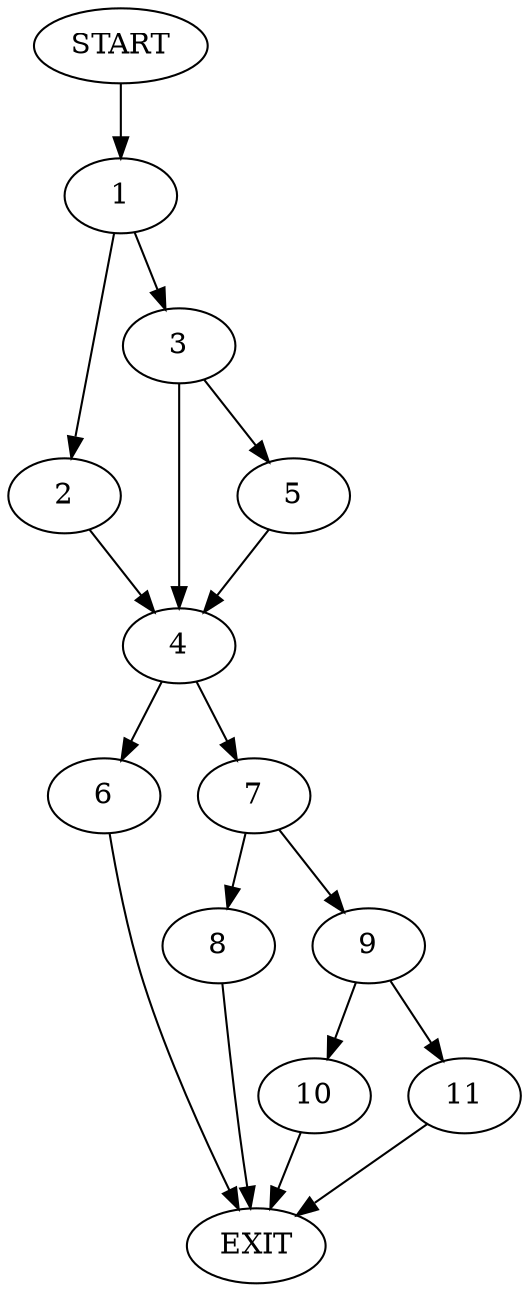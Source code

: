 digraph {
0 [label="START"]
12 [label="EXIT"]
0 -> 1
1 -> 2
1 -> 3
3 -> 4
3 -> 5
2 -> 4
4 -> 6
4 -> 7
5 -> 4
6 -> 12
7 -> 8
7 -> 9
8 -> 12
9 -> 10
9 -> 11
10 -> 12
11 -> 12
}
